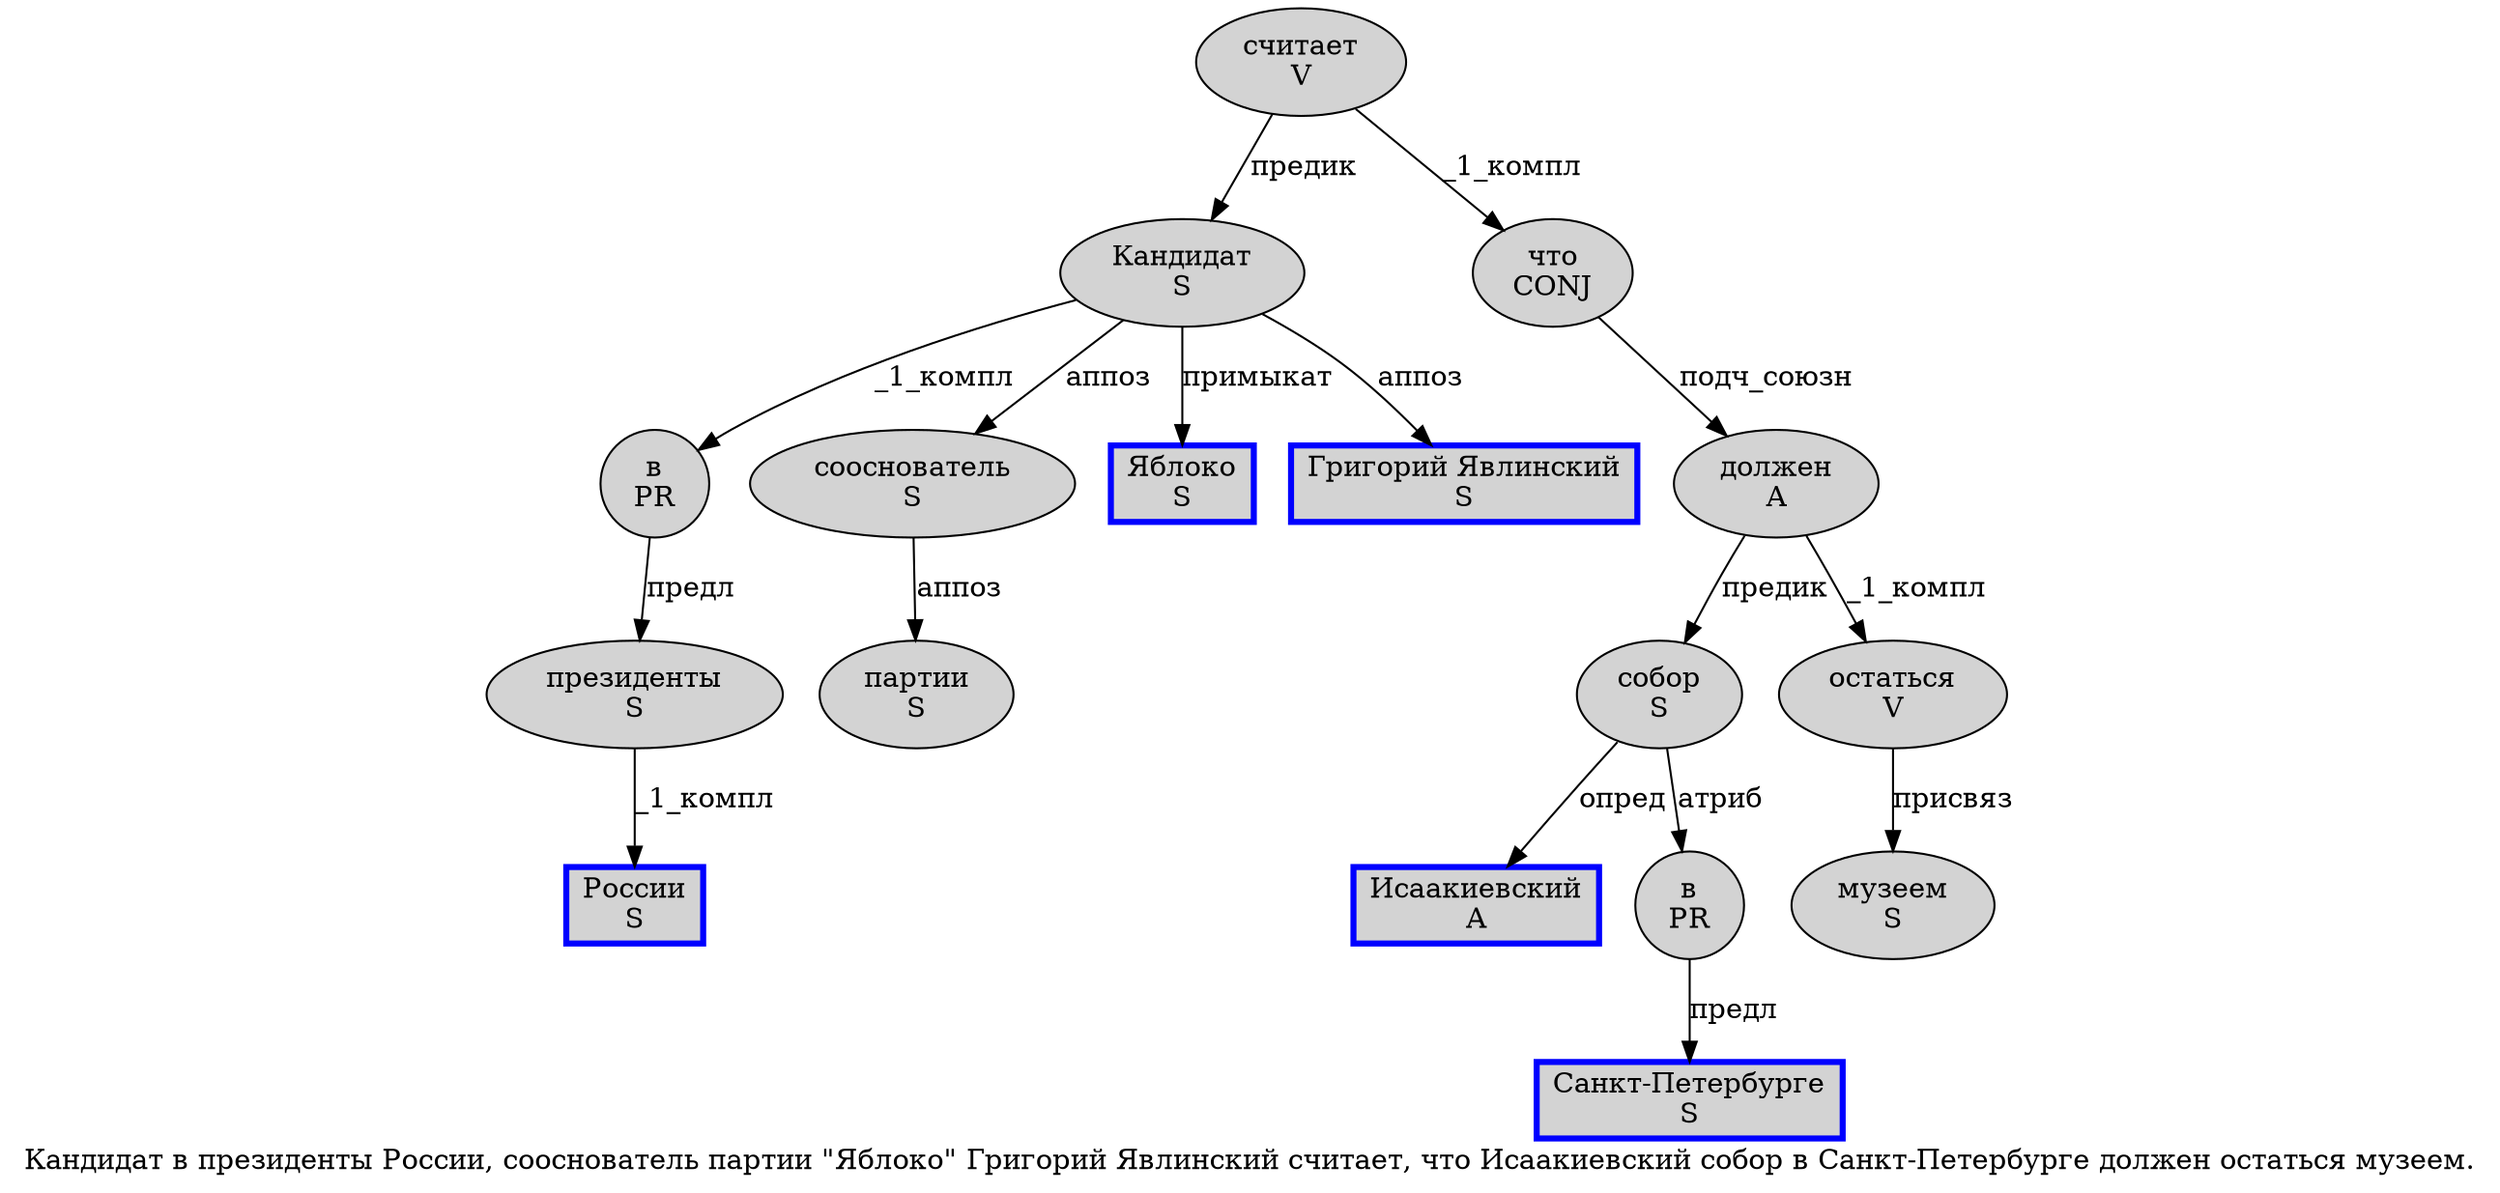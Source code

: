 digraph SENTENCE_428 {
	graph [label="Кандидат в президенты России, сооснователь партии \"Яблоко\" Григорий Явлинский считает, что Исаакиевский собор в Санкт-Петербурге должен остаться музеем."]
	node [style=filled]
		0 [label="Кандидат
S" color="" fillcolor=lightgray penwidth=1 shape=ellipse]
		1 [label="в
PR" color="" fillcolor=lightgray penwidth=1 shape=ellipse]
		2 [label="президенты
S" color="" fillcolor=lightgray penwidth=1 shape=ellipse]
		3 [label="России
S" color=blue fillcolor=lightgray penwidth=3 shape=box]
		5 [label="сооснователь
S" color="" fillcolor=lightgray penwidth=1 shape=ellipse]
		6 [label="партии
S" color="" fillcolor=lightgray penwidth=1 shape=ellipse]
		8 [label="Яблоко
S" color=blue fillcolor=lightgray penwidth=3 shape=box]
		10 [label="Григорий Явлинский
S" color=blue fillcolor=lightgray penwidth=3 shape=box]
		11 [label="считает
V" color="" fillcolor=lightgray penwidth=1 shape=ellipse]
		13 [label="что
CONJ" color="" fillcolor=lightgray penwidth=1 shape=ellipse]
		14 [label="Исаакиевский
A" color=blue fillcolor=lightgray penwidth=3 shape=box]
		15 [label="собор
S" color="" fillcolor=lightgray penwidth=1 shape=ellipse]
		16 [label="в
PR" color="" fillcolor=lightgray penwidth=1 shape=ellipse]
		17 [label="Санкт-Петербурге
S" color=blue fillcolor=lightgray penwidth=3 shape=box]
		18 [label="должен
A" color="" fillcolor=lightgray penwidth=1 shape=ellipse]
		19 [label="остаться
V" color="" fillcolor=lightgray penwidth=1 shape=ellipse]
		20 [label="музеем
S" color="" fillcolor=lightgray penwidth=1 shape=ellipse]
			13 -> 18 [label="подч_союзн"]
			5 -> 6 [label="аппоз"]
			1 -> 2 [label="предл"]
			11 -> 0 [label="предик"]
			11 -> 13 [label="_1_компл"]
			2 -> 3 [label="_1_компл"]
			18 -> 15 [label="предик"]
			18 -> 19 [label="_1_компл"]
			19 -> 20 [label="присвяз"]
			15 -> 14 [label="опред"]
			15 -> 16 [label="атриб"]
			0 -> 1 [label="_1_компл"]
			0 -> 5 [label="аппоз"]
			0 -> 8 [label="примыкат"]
			0 -> 10 [label="аппоз"]
			16 -> 17 [label="предл"]
}